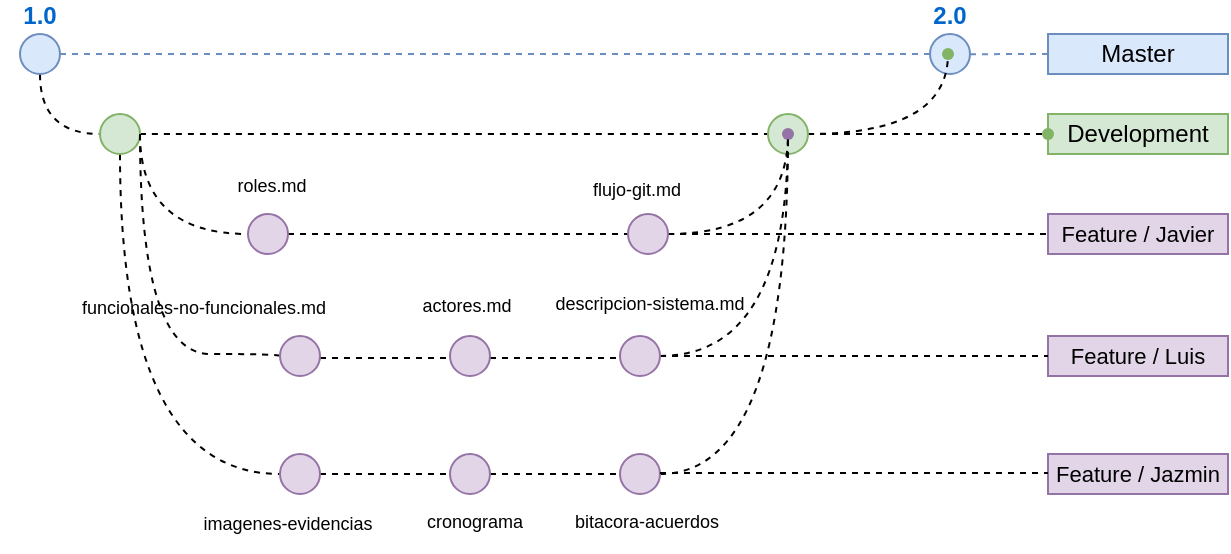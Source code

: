 <mxfile version="26.2.13">
  <diagram id="yPxyJZ8AM_hMuL3Unpa9" name="gitflow">
    <mxGraphModel dx="1296" dy="586" grid="1" gridSize="10" guides="1" tooltips="1" connect="1" arrows="1" fold="1" page="1" pageScale="1" pageWidth="850" pageHeight="1100" math="0" shadow="0">
      <root>
        <mxCell id="0" />
        <mxCell id="1" parent="0" />
        <mxCell id="MT9pVr4SNbzEn-dsqQ-_-178" value="" style="edgeStyle=orthogonalEdgeStyle;rounded=0;orthogonalLoop=1;jettySize=auto;html=1;dashed=1;endArrow=none;startFill=0;curved=1;" edge="1" parent="1" source="4" target="MT9pVr4SNbzEn-dsqQ-_-177">
          <mxGeometry relative="1" as="geometry">
            <Array as="points">
              <mxPoint x="40" y="110" />
            </Array>
          </mxGeometry>
        </mxCell>
        <mxCell id="4" value="1.0" style="ellipse;whiteSpace=wrap;html=1;aspect=fixed;fillColor=#dae8fc;strokeColor=#6c8ebf;fontStyle=1;labelPosition=center;verticalLabelPosition=top;align=center;verticalAlign=bottom;fontColor=#0066CC;" parent="1" vertex="1">
          <mxGeometry x="30" y="60" width="20" height="20" as="geometry" />
        </mxCell>
        <mxCell id="7" value="Master" style="text;html=1;strokeColor=#6c8ebf;fillColor=#dae8fc;align=center;verticalAlign=middle;whiteSpace=wrap;rounded=0;" parent="1" vertex="1">
          <mxGeometry x="544" y="60" width="90" height="20" as="geometry" />
        </mxCell>
        <mxCell id="13" value="" style="endArrow=none;dashed=1;html=1;fillColor=#dae8fc;strokeColor=#6c8ebf;entryX=0;entryY=0.5;entryDx=0;entryDy=0;" parent="1" source="6" target="7" edge="1">
          <mxGeometry width="50" height="50" relative="1" as="geometry">
            <mxPoint x="50" y="70" as="sourcePoint" />
            <mxPoint x="720.0" y="70" as="targetPoint" />
          </mxGeometry>
        </mxCell>
        <mxCell id="6" value="2.0" style="ellipse;whiteSpace=wrap;html=1;aspect=fixed;fillColor=#dae8fc;strokeColor=#6c8ebf;fontStyle=1;labelPosition=center;verticalLabelPosition=top;align=center;verticalAlign=bottom;fontColor=#0066CC;" parent="1" vertex="1">
          <mxGeometry x="485" y="60" width="20" height="20" as="geometry" />
        </mxCell>
        <mxCell id="35" value="" style="endArrow=none;dashed=1;html=1;fillColor=#dae8fc;strokeColor=#6c8ebf;" parent="1" source="4" target="6" edge="1">
          <mxGeometry width="50" height="50" relative="1" as="geometry">
            <mxPoint x="50.0" y="70" as="sourcePoint" />
            <mxPoint x="690" y="70" as="targetPoint" />
            <Array as="points" />
          </mxGeometry>
        </mxCell>
        <mxCell id="85" value="&lt;font style=&quot;font-size: 11px;&quot;&gt;Feature / Javier&lt;/font&gt;" style="text;html=1;strokeColor=#9673a6;fillColor=#e1d5e7;align=center;verticalAlign=middle;whiteSpace=wrap;rounded=0;" parent="1" vertex="1">
          <mxGeometry x="544" y="150" width="90" height="20" as="geometry" />
        </mxCell>
        <mxCell id="86" value="&lt;font style=&quot;font-size: 11px;&quot;&gt;Feature / Luis&lt;/font&gt;" style="text;html=1;strokeColor=#9673a6;fillColor=#e1d5e7;align=center;verticalAlign=middle;whiteSpace=wrap;rounded=0;" parent="1" vertex="1">
          <mxGeometry x="544" y="211" width="90" height="20" as="geometry" />
        </mxCell>
        <mxCell id="102" value="Development" style="text;html=1;strokeColor=#82b366;fillColor=#d5e8d4;align=center;verticalAlign=middle;whiteSpace=wrap;rounded=0;" parent="1" vertex="1">
          <mxGeometry x="544" y="100" width="90" height="20" as="geometry" />
        </mxCell>
        <mxCell id="MT9pVr4SNbzEn-dsqQ-_-180" value="" style="edgeStyle=orthogonalEdgeStyle;rounded=0;orthogonalLoop=1;jettySize=auto;html=1;dashed=1;curved=1;endArrow=none;startFill=0;" edge="1" parent="1" source="MT9pVr4SNbzEn-dsqQ-_-177" target="MT9pVr4SNbzEn-dsqQ-_-179">
          <mxGeometry relative="1" as="geometry" />
        </mxCell>
        <mxCell id="MT9pVr4SNbzEn-dsqQ-_-186" value="" style="edgeStyle=orthogonalEdgeStyle;rounded=0;orthogonalLoop=1;jettySize=auto;html=1;dashed=1;endArrow=none;startFill=0;curved=1;" edge="1" parent="1" source="MT9pVr4SNbzEn-dsqQ-_-177" target="MT9pVr4SNbzEn-dsqQ-_-185">
          <mxGeometry relative="1" as="geometry">
            <Array as="points">
              <mxPoint x="90" y="160" />
            </Array>
          </mxGeometry>
        </mxCell>
        <mxCell id="MT9pVr4SNbzEn-dsqQ-_-235" value="" style="edgeStyle=orthogonalEdgeStyle;rounded=0;orthogonalLoop=1;jettySize=auto;html=1;entryX=0;entryY=0.5;entryDx=0;entryDy=0;dashed=1;endArrow=none;startFill=0;curved=1;" edge="1" parent="1" source="MT9pVr4SNbzEn-dsqQ-_-177" target="MT9pVr4SNbzEn-dsqQ-_-228">
          <mxGeometry relative="1" as="geometry">
            <mxPoint x="20" y="110" as="targetPoint" />
            <Array as="points">
              <mxPoint x="80" y="280" />
            </Array>
          </mxGeometry>
        </mxCell>
        <mxCell id="MT9pVr4SNbzEn-dsqQ-_-177" value="" style="ellipse;whiteSpace=wrap;html=1;verticalAlign=bottom;fillColor=#d5e8d4;strokeColor=#82b366;fontStyle=1;" vertex="1" parent="1">
          <mxGeometry x="70" y="100" width="20" height="20" as="geometry" />
        </mxCell>
        <mxCell id="MT9pVr4SNbzEn-dsqQ-_-182" value="" style="edgeStyle=orthogonalEdgeStyle;rounded=0;orthogonalLoop=1;jettySize=auto;html=1;dashed=1;curved=1;endArrow=none;startFill=0;" edge="1" parent="1" source="MT9pVr4SNbzEn-dsqQ-_-179" target="MT9pVr4SNbzEn-dsqQ-_-181">
          <mxGeometry relative="1" as="geometry" />
        </mxCell>
        <mxCell id="MT9pVr4SNbzEn-dsqQ-_-184" value="" style="edgeStyle=orthogonalEdgeStyle;rounded=0;orthogonalLoop=1;jettySize=auto;html=1;dashed=1;endArrow=none;startFill=0;" edge="1" parent="1" source="MT9pVr4SNbzEn-dsqQ-_-179" target="MT9pVr4SNbzEn-dsqQ-_-183">
          <mxGeometry relative="1" as="geometry" />
        </mxCell>
        <mxCell id="MT9pVr4SNbzEn-dsqQ-_-179" value="" style="ellipse;whiteSpace=wrap;html=1;verticalAlign=bottom;fillColor=#d5e8d4;strokeColor=#82b366;fontStyle=1;" vertex="1" parent="1">
          <mxGeometry x="404" y="100" width="20" height="20" as="geometry" />
        </mxCell>
        <mxCell id="MT9pVr4SNbzEn-dsqQ-_-181" value="" style="shape=waypoint;sketch=0;size=6;pointerEvents=1;points=[];fillColor=#d5e8d4;resizable=0;rotatable=0;perimeter=centerPerimeter;snapToPoint=1;verticalAlign=bottom;strokeColor=#82b366;fontStyle=1;" vertex="1" parent="1">
          <mxGeometry x="484" y="60" width="20" height="20" as="geometry" />
        </mxCell>
        <mxCell id="MT9pVr4SNbzEn-dsqQ-_-183" value="" style="shape=waypoint;sketch=0;size=6;pointerEvents=1;points=[];fillColor=#d5e8d4;resizable=0;rotatable=0;perimeter=centerPerimeter;snapToPoint=1;verticalAlign=bottom;strokeColor=#82b366;fontStyle=1;" vertex="1" parent="1">
          <mxGeometry x="534" y="100" width="20" height="20" as="geometry" />
        </mxCell>
        <mxCell id="MT9pVr4SNbzEn-dsqQ-_-188" value="" style="edgeStyle=orthogonalEdgeStyle;rounded=0;orthogonalLoop=1;jettySize=auto;html=1;dashed=1;endArrow=none;startFill=0;entryX=0;entryY=0.5;entryDx=0;entryDy=0;" edge="1" parent="1" source="MT9pVr4SNbzEn-dsqQ-_-185" target="MT9pVr4SNbzEn-dsqQ-_-189">
          <mxGeometry relative="1" as="geometry">
            <mxPoint x="245" y="160" as="targetPoint" />
          </mxGeometry>
        </mxCell>
        <mxCell id="MT9pVr4SNbzEn-dsqQ-_-185" value="" style="ellipse;whiteSpace=wrap;html=1;verticalAlign=bottom;fillColor=#e1d5e7;strokeColor=#9673a6;fontStyle=1;" vertex="1" parent="1">
          <mxGeometry x="144" y="150" width="20" height="20" as="geometry" />
        </mxCell>
        <mxCell id="MT9pVr4SNbzEn-dsqQ-_-207" value="" style="edgeStyle=orthogonalEdgeStyle;rounded=0;orthogonalLoop=1;jettySize=auto;html=1;curved=1;dashed=1;endArrow=none;startFill=0;" edge="1" parent="1" source="MT9pVr4SNbzEn-dsqQ-_-189" target="MT9pVr4SNbzEn-dsqQ-_-206">
          <mxGeometry relative="1" as="geometry" />
        </mxCell>
        <mxCell id="MT9pVr4SNbzEn-dsqQ-_-209" value="" style="edgeStyle=orthogonalEdgeStyle;rounded=0;orthogonalLoop=1;jettySize=auto;html=1;dashed=1;endArrow=none;startFill=0;" edge="1" parent="1" source="MT9pVr4SNbzEn-dsqQ-_-189" target="85">
          <mxGeometry relative="1" as="geometry">
            <mxPoint x="424.0" y="184.02" as="targetPoint" />
          </mxGeometry>
        </mxCell>
        <mxCell id="MT9pVr4SNbzEn-dsqQ-_-189" value="" style="ellipse;whiteSpace=wrap;html=1;verticalAlign=bottom;fillColor=#e1d5e7;strokeColor=#9673a6;fontStyle=1;" vertex="1" parent="1">
          <mxGeometry x="334" y="150" width="20" height="20" as="geometry" />
        </mxCell>
        <mxCell id="MT9pVr4SNbzEn-dsqQ-_-197" value="" style="edgeStyle=orthogonalEdgeStyle;rounded=0;orthogonalLoop=1;jettySize=auto;html=1;curved=1;endArrow=none;startFill=0;dashed=1;entryX=0;entryY=0.5;entryDx=0;entryDy=0;" edge="1" parent="1" source="MT9pVr4SNbzEn-dsqQ-_-177" target="MT9pVr4SNbzEn-dsqQ-_-195">
          <mxGeometry relative="1" as="geometry">
            <mxPoint x="82" y="120" as="sourcePoint" />
            <mxPoint x="100" y="200" as="targetPoint" />
            <Array as="points">
              <mxPoint x="90" y="220" />
              <mxPoint x="160" y="220" />
            </Array>
          </mxGeometry>
        </mxCell>
        <mxCell id="MT9pVr4SNbzEn-dsqQ-_-210" value="" style="edgeStyle=orthogonalEdgeStyle;rounded=0;orthogonalLoop=1;jettySize=auto;html=1;dashed=1;endArrow=none;startFill=0;" edge="1" parent="1">
          <mxGeometry relative="1" as="geometry">
            <mxPoint x="180" y="222" as="sourcePoint" />
            <mxPoint x="245" y="222" as="targetPoint" />
          </mxGeometry>
        </mxCell>
        <mxCell id="MT9pVr4SNbzEn-dsqQ-_-195" value="" style="ellipse;whiteSpace=wrap;html=1;verticalAlign=bottom;fillColor=#e1d5e7;strokeColor=#9673a6;fontStyle=1;" vertex="1" parent="1">
          <mxGeometry x="160" y="211" width="20" height="20" as="geometry" />
        </mxCell>
        <mxCell id="MT9pVr4SNbzEn-dsqQ-_-214" value="" style="edgeStyle=orthogonalEdgeStyle;rounded=0;orthogonalLoop=1;jettySize=auto;html=1;dashed=1;endArrow=none;startFill=0;" edge="1" parent="1">
          <mxGeometry relative="1" as="geometry">
            <mxPoint x="265" y="222" as="sourcePoint" />
            <mxPoint x="330" y="222" as="targetPoint" />
          </mxGeometry>
        </mxCell>
        <mxCell id="MT9pVr4SNbzEn-dsqQ-_-200" value="" style="ellipse;whiteSpace=wrap;html=1;verticalAlign=bottom;fillColor=#e1d5e7;strokeColor=#9673a6;fontStyle=1;" vertex="1" parent="1">
          <mxGeometry x="245" y="211" width="20" height="20" as="geometry" />
        </mxCell>
        <mxCell id="MT9pVr4SNbzEn-dsqQ-_-203" value="&lt;font style=&quot;font-size: 11px;&quot;&gt;Feature / Jazmin&lt;/font&gt;" style="text;html=1;strokeColor=#9673a6;fillColor=#e1d5e7;align=center;verticalAlign=middle;whiteSpace=wrap;rounded=0;" vertex="1" parent="1">
          <mxGeometry x="544" y="270" width="90" height="20" as="geometry" />
        </mxCell>
        <mxCell id="MT9pVr4SNbzEn-dsqQ-_-206" value="" style="shape=waypoint;sketch=0;size=6;pointerEvents=1;points=[];fillColor=#e1d5e7;resizable=0;rotatable=0;perimeter=centerPerimeter;snapToPoint=1;verticalAlign=bottom;strokeColor=#9673a6;fontStyle=1;" vertex="1" parent="1">
          <mxGeometry x="404" y="100" width="20" height="20" as="geometry" />
        </mxCell>
        <mxCell id="MT9pVr4SNbzEn-dsqQ-_-216" value="" style="edgeStyle=orthogonalEdgeStyle;rounded=0;orthogonalLoop=1;jettySize=auto;html=1;entryX=1.291;entryY=1.241;entryDx=0;entryDy=0;entryPerimeter=0;dashed=1;curved=1;endArrow=none;startFill=0;" edge="1" parent="1" source="MT9pVr4SNbzEn-dsqQ-_-213" target="MT9pVr4SNbzEn-dsqQ-_-206">
          <mxGeometry relative="1" as="geometry">
            <mxPoint x="400" y="195" as="targetPoint" />
          </mxGeometry>
        </mxCell>
        <mxCell id="MT9pVr4SNbzEn-dsqQ-_-218" value="" style="edgeStyle=orthogonalEdgeStyle;rounded=0;orthogonalLoop=1;jettySize=auto;html=1;endArrow=none;startFill=0;dashed=1;entryX=0;entryY=0.5;entryDx=0;entryDy=0;" edge="1" parent="1" source="MT9pVr4SNbzEn-dsqQ-_-213" target="86">
          <mxGeometry relative="1" as="geometry">
            <mxPoint x="540" y="200" as="targetPoint" />
          </mxGeometry>
        </mxCell>
        <mxCell id="MT9pVr4SNbzEn-dsqQ-_-213" value="" style="ellipse;whiteSpace=wrap;html=1;verticalAlign=bottom;fillColor=#e1d5e7;strokeColor=#9673a6;fontStyle=1;" vertex="1" parent="1">
          <mxGeometry x="330" y="211" width="20" height="20" as="geometry" />
        </mxCell>
        <mxCell id="MT9pVr4SNbzEn-dsqQ-_-220" value="&lt;font style=&quot;font-size: 9px;&quot;&gt;roles.md&lt;/font&gt;" style="text;html=1;align=center;verticalAlign=middle;whiteSpace=wrap;rounded=0;" vertex="1" parent="1">
          <mxGeometry x="126" y="120" width="60" height="30" as="geometry" />
        </mxCell>
        <mxCell id="MT9pVr4SNbzEn-dsqQ-_-221" value="&lt;font style=&quot;font-size: 9px;&quot;&gt;flujo-git.md&lt;/font&gt;" style="text;html=1;align=center;verticalAlign=middle;whiteSpace=wrap;rounded=0;" vertex="1" parent="1">
          <mxGeometry x="291" y="122" width="95" height="30" as="geometry" />
        </mxCell>
        <mxCell id="MT9pVr4SNbzEn-dsqQ-_-223" value="&lt;font style=&quot;font-size: 9px;&quot;&gt;funcionales-no-funcionales.md&lt;/font&gt;" style="text;html=1;align=center;verticalAlign=middle;whiteSpace=wrap;rounded=0;" vertex="1" parent="1">
          <mxGeometry x="20" y="181" width="204" height="30" as="geometry" />
        </mxCell>
        <mxCell id="MT9pVr4SNbzEn-dsqQ-_-225" value="&lt;font style=&quot;font-size: 9px;&quot;&gt;descripcion-sistema.md&lt;/font&gt;" style="text;html=1;align=center;verticalAlign=middle;whiteSpace=wrap;rounded=0;" vertex="1" parent="1">
          <mxGeometry x="290" y="179" width="110" height="30" as="geometry" />
        </mxCell>
        <mxCell id="MT9pVr4SNbzEn-dsqQ-_-226" value="&lt;font style=&quot;font-size: 9px;&quot;&gt;actores.md&lt;/font&gt;" style="text;html=1;align=center;verticalAlign=middle;whiteSpace=wrap;rounded=0;" vertex="1" parent="1">
          <mxGeometry x="219" y="180" width="69" height="30" as="geometry" />
        </mxCell>
        <mxCell id="MT9pVr4SNbzEn-dsqQ-_-238" value="" style="edgeStyle=orthogonalEdgeStyle;rounded=0;orthogonalLoop=1;jettySize=auto;html=1;dashed=1;endArrow=none;startFill=0;" edge="1" parent="1" source="MT9pVr4SNbzEn-dsqQ-_-228" target="MT9pVr4SNbzEn-dsqQ-_-229">
          <mxGeometry relative="1" as="geometry" />
        </mxCell>
        <mxCell id="MT9pVr4SNbzEn-dsqQ-_-228" value="" style="ellipse;whiteSpace=wrap;html=1;verticalAlign=bottom;fillColor=#e1d5e7;strokeColor=#9673a6;fontStyle=1;" vertex="1" parent="1">
          <mxGeometry x="160" y="270" width="20" height="20" as="geometry" />
        </mxCell>
        <mxCell id="MT9pVr4SNbzEn-dsqQ-_-239" value="" style="edgeStyle=orthogonalEdgeStyle;rounded=0;orthogonalLoop=1;jettySize=auto;html=1;dashed=1;endArrow=none;startFill=0;" edge="1" parent="1" source="MT9pVr4SNbzEn-dsqQ-_-229" target="MT9pVr4SNbzEn-dsqQ-_-231">
          <mxGeometry relative="1" as="geometry" />
        </mxCell>
        <mxCell id="MT9pVr4SNbzEn-dsqQ-_-229" value="" style="ellipse;whiteSpace=wrap;html=1;verticalAlign=bottom;fillColor=#e1d5e7;strokeColor=#9673a6;fontStyle=1;" vertex="1" parent="1">
          <mxGeometry x="245" y="270" width="20" height="20" as="geometry" />
        </mxCell>
        <mxCell id="MT9pVr4SNbzEn-dsqQ-_-237" value="" style="edgeStyle=orthogonalEdgeStyle;rounded=0;orthogonalLoop=1;jettySize=auto;html=1;entryX=0.622;entryY=0.66;entryDx=0;entryDy=0;entryPerimeter=0;dashed=1;endArrow=none;startFill=0;curved=1;" edge="1" parent="1" source="MT9pVr4SNbzEn-dsqQ-_-231" target="MT9pVr4SNbzEn-dsqQ-_-206">
          <mxGeometry relative="1" as="geometry">
            <mxPoint x="380" y="280" as="targetPoint" />
          </mxGeometry>
        </mxCell>
        <mxCell id="MT9pVr4SNbzEn-dsqQ-_-231" value="" style="ellipse;whiteSpace=wrap;html=1;verticalAlign=bottom;fillColor=#e1d5e7;strokeColor=#9673a6;fontStyle=1;" vertex="1" parent="1">
          <mxGeometry x="330" y="270" width="20" height="20" as="geometry" />
        </mxCell>
        <mxCell id="MT9pVr4SNbzEn-dsqQ-_-240" value="&lt;font style=&quot;font-size: 9px;&quot;&gt;imagenes-evidencias&lt;/font&gt;" style="text;html=1;align=center;verticalAlign=middle;whiteSpace=wrap;rounded=0;" vertex="1" parent="1">
          <mxGeometry x="119" y="289" width="90" height="30" as="geometry" />
        </mxCell>
        <mxCell id="MT9pVr4SNbzEn-dsqQ-_-241" value="&lt;font style=&quot;font-size: 9px;&quot;&gt;cronograma&lt;/font&gt;" style="text;html=1;align=center;verticalAlign=middle;whiteSpace=wrap;rounded=0;" vertex="1" parent="1">
          <mxGeometry x="227" y="288" width="61" height="30" as="geometry" />
        </mxCell>
        <mxCell id="MT9pVr4SNbzEn-dsqQ-_-242" value="&lt;font style=&quot;font-size: 9px;&quot;&gt;bitacora-acuerdos&lt;/font&gt;" style="text;html=1;align=center;verticalAlign=middle;whiteSpace=wrap;rounded=0;" vertex="1" parent="1">
          <mxGeometry x="304" y="288" width="79" height="30" as="geometry" />
        </mxCell>
        <mxCell id="MT9pVr4SNbzEn-dsqQ-_-243" value="" style="edgeStyle=orthogonalEdgeStyle;rounded=0;orthogonalLoop=1;jettySize=auto;html=1;endArrow=none;startFill=0;dashed=1;entryX=0;entryY=0.5;entryDx=0;entryDy=0;" edge="1" parent="1">
          <mxGeometry relative="1" as="geometry">
            <mxPoint x="350" y="279.44" as="sourcePoint" />
            <mxPoint x="544" y="279.44" as="targetPoint" />
          </mxGeometry>
        </mxCell>
      </root>
    </mxGraphModel>
  </diagram>
</mxfile>
